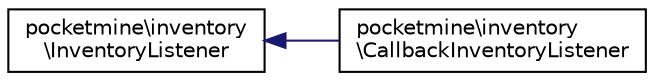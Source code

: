 digraph "Graphical Class Hierarchy"
{
 // INTERACTIVE_SVG=YES
 // LATEX_PDF_SIZE
  edge [fontname="Helvetica",fontsize="10",labelfontname="Helvetica",labelfontsize="10"];
  node [fontname="Helvetica",fontsize="10",shape=record];
  rankdir="LR";
  Node0 [label="pocketmine\\inventory\l\\InventoryListener",height=0.2,width=0.4,color="black", fillcolor="white", style="filled",URL="$d8/df4/interfacepocketmine_1_1inventory_1_1_inventory_listener.html",tooltip=" "];
  Node0 -> Node1 [dir="back",color="midnightblue",fontsize="10",style="solid",fontname="Helvetica"];
  Node1 [label="pocketmine\\inventory\l\\CallbackInventoryListener",height=0.2,width=0.4,color="black", fillcolor="white", style="filled",URL="$da/d3b/classpocketmine_1_1inventory_1_1_callback_inventory_listener.html",tooltip=" "];
}
